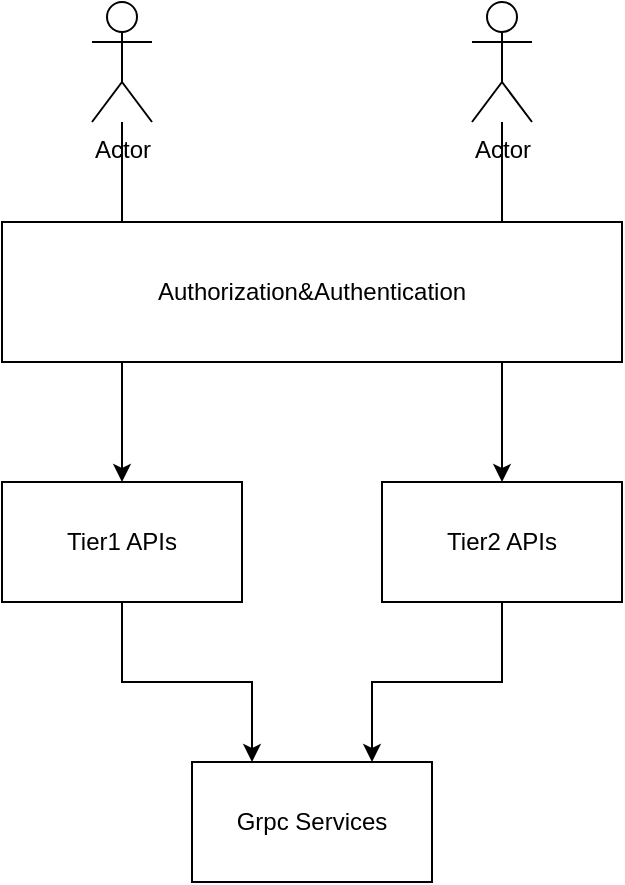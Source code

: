 <mxfile version="21.6.6" type="github">
  <diagram name="Page-1" id="HigoGXE5F1L-oP3TMgxl">
    <mxGraphModel dx="1038" dy="1383" grid="1" gridSize="10" guides="1" tooltips="1" connect="1" arrows="1" fold="1" page="1" pageScale="1" pageWidth="850" pageHeight="1100" math="0" shadow="0">
      <root>
        <mxCell id="0" />
        <mxCell id="1" parent="0" />
        <mxCell id="6AUmhATwHjRcd2S4S1oP-8" style="edgeStyle=orthogonalEdgeStyle;rounded=0;orthogonalLoop=1;jettySize=auto;html=1;exitX=0.5;exitY=1;exitDx=0;exitDy=0;entryX=0.25;entryY=0;entryDx=0;entryDy=0;" edge="1" parent="1" source="6AUmhATwHjRcd2S4S1oP-1" target="6AUmhATwHjRcd2S4S1oP-4">
          <mxGeometry relative="1" as="geometry" />
        </mxCell>
        <mxCell id="6AUmhATwHjRcd2S4S1oP-1" value="Tier1 APIs" style="rounded=0;whiteSpace=wrap;html=1;" vertex="1" parent="1">
          <mxGeometry x="190" y="290" width="120" height="60" as="geometry" />
        </mxCell>
        <mxCell id="6AUmhATwHjRcd2S4S1oP-9" style="edgeStyle=orthogonalEdgeStyle;rounded=0;orthogonalLoop=1;jettySize=auto;html=1;exitX=0.5;exitY=1;exitDx=0;exitDy=0;entryX=0.75;entryY=0;entryDx=0;entryDy=0;" edge="1" parent="1" source="6AUmhATwHjRcd2S4S1oP-2" target="6AUmhATwHjRcd2S4S1oP-4">
          <mxGeometry relative="1" as="geometry" />
        </mxCell>
        <mxCell id="6AUmhATwHjRcd2S4S1oP-2" value="Tier2 APIs" style="rounded=0;whiteSpace=wrap;html=1;" vertex="1" parent="1">
          <mxGeometry x="380" y="290" width="120" height="60" as="geometry" />
        </mxCell>
        <mxCell id="6AUmhATwHjRcd2S4S1oP-13" style="edgeStyle=orthogonalEdgeStyle;rounded=0;orthogonalLoop=1;jettySize=auto;html=1;" edge="1" parent="1" source="6AUmhATwHjRcd2S4S1oP-3" target="6AUmhATwHjRcd2S4S1oP-1">
          <mxGeometry relative="1" as="geometry" />
        </mxCell>
        <mxCell id="6AUmhATwHjRcd2S4S1oP-3" value="Actor" style="shape=umlActor;verticalLabelPosition=bottom;verticalAlign=top;html=1;outlineConnect=0;" vertex="1" parent="1">
          <mxGeometry x="235" y="50" width="30" height="60" as="geometry" />
        </mxCell>
        <mxCell id="6AUmhATwHjRcd2S4S1oP-4" value="Grpc Services" style="rounded=0;whiteSpace=wrap;html=1;" vertex="1" parent="1">
          <mxGeometry x="285" y="430" width="120" height="60" as="geometry" />
        </mxCell>
        <mxCell id="6AUmhATwHjRcd2S4S1oP-7" style="edgeStyle=orthogonalEdgeStyle;rounded=0;orthogonalLoop=1;jettySize=auto;html=1;" edge="1" parent="1" source="6AUmhATwHjRcd2S4S1oP-5" target="6AUmhATwHjRcd2S4S1oP-2">
          <mxGeometry relative="1" as="geometry" />
        </mxCell>
        <mxCell id="6AUmhATwHjRcd2S4S1oP-5" value="Actor" style="shape=umlActor;verticalLabelPosition=bottom;verticalAlign=top;html=1;outlineConnect=0;" vertex="1" parent="1">
          <mxGeometry x="425" y="50" width="30" height="60" as="geometry" />
        </mxCell>
        <mxCell id="6AUmhATwHjRcd2S4S1oP-10" value="Authorization&amp;amp;Authentication" style="rounded=0;whiteSpace=wrap;html=1;" vertex="1" parent="1">
          <mxGeometry x="190" y="160" width="310" height="70" as="geometry" />
        </mxCell>
      </root>
    </mxGraphModel>
  </diagram>
</mxfile>
